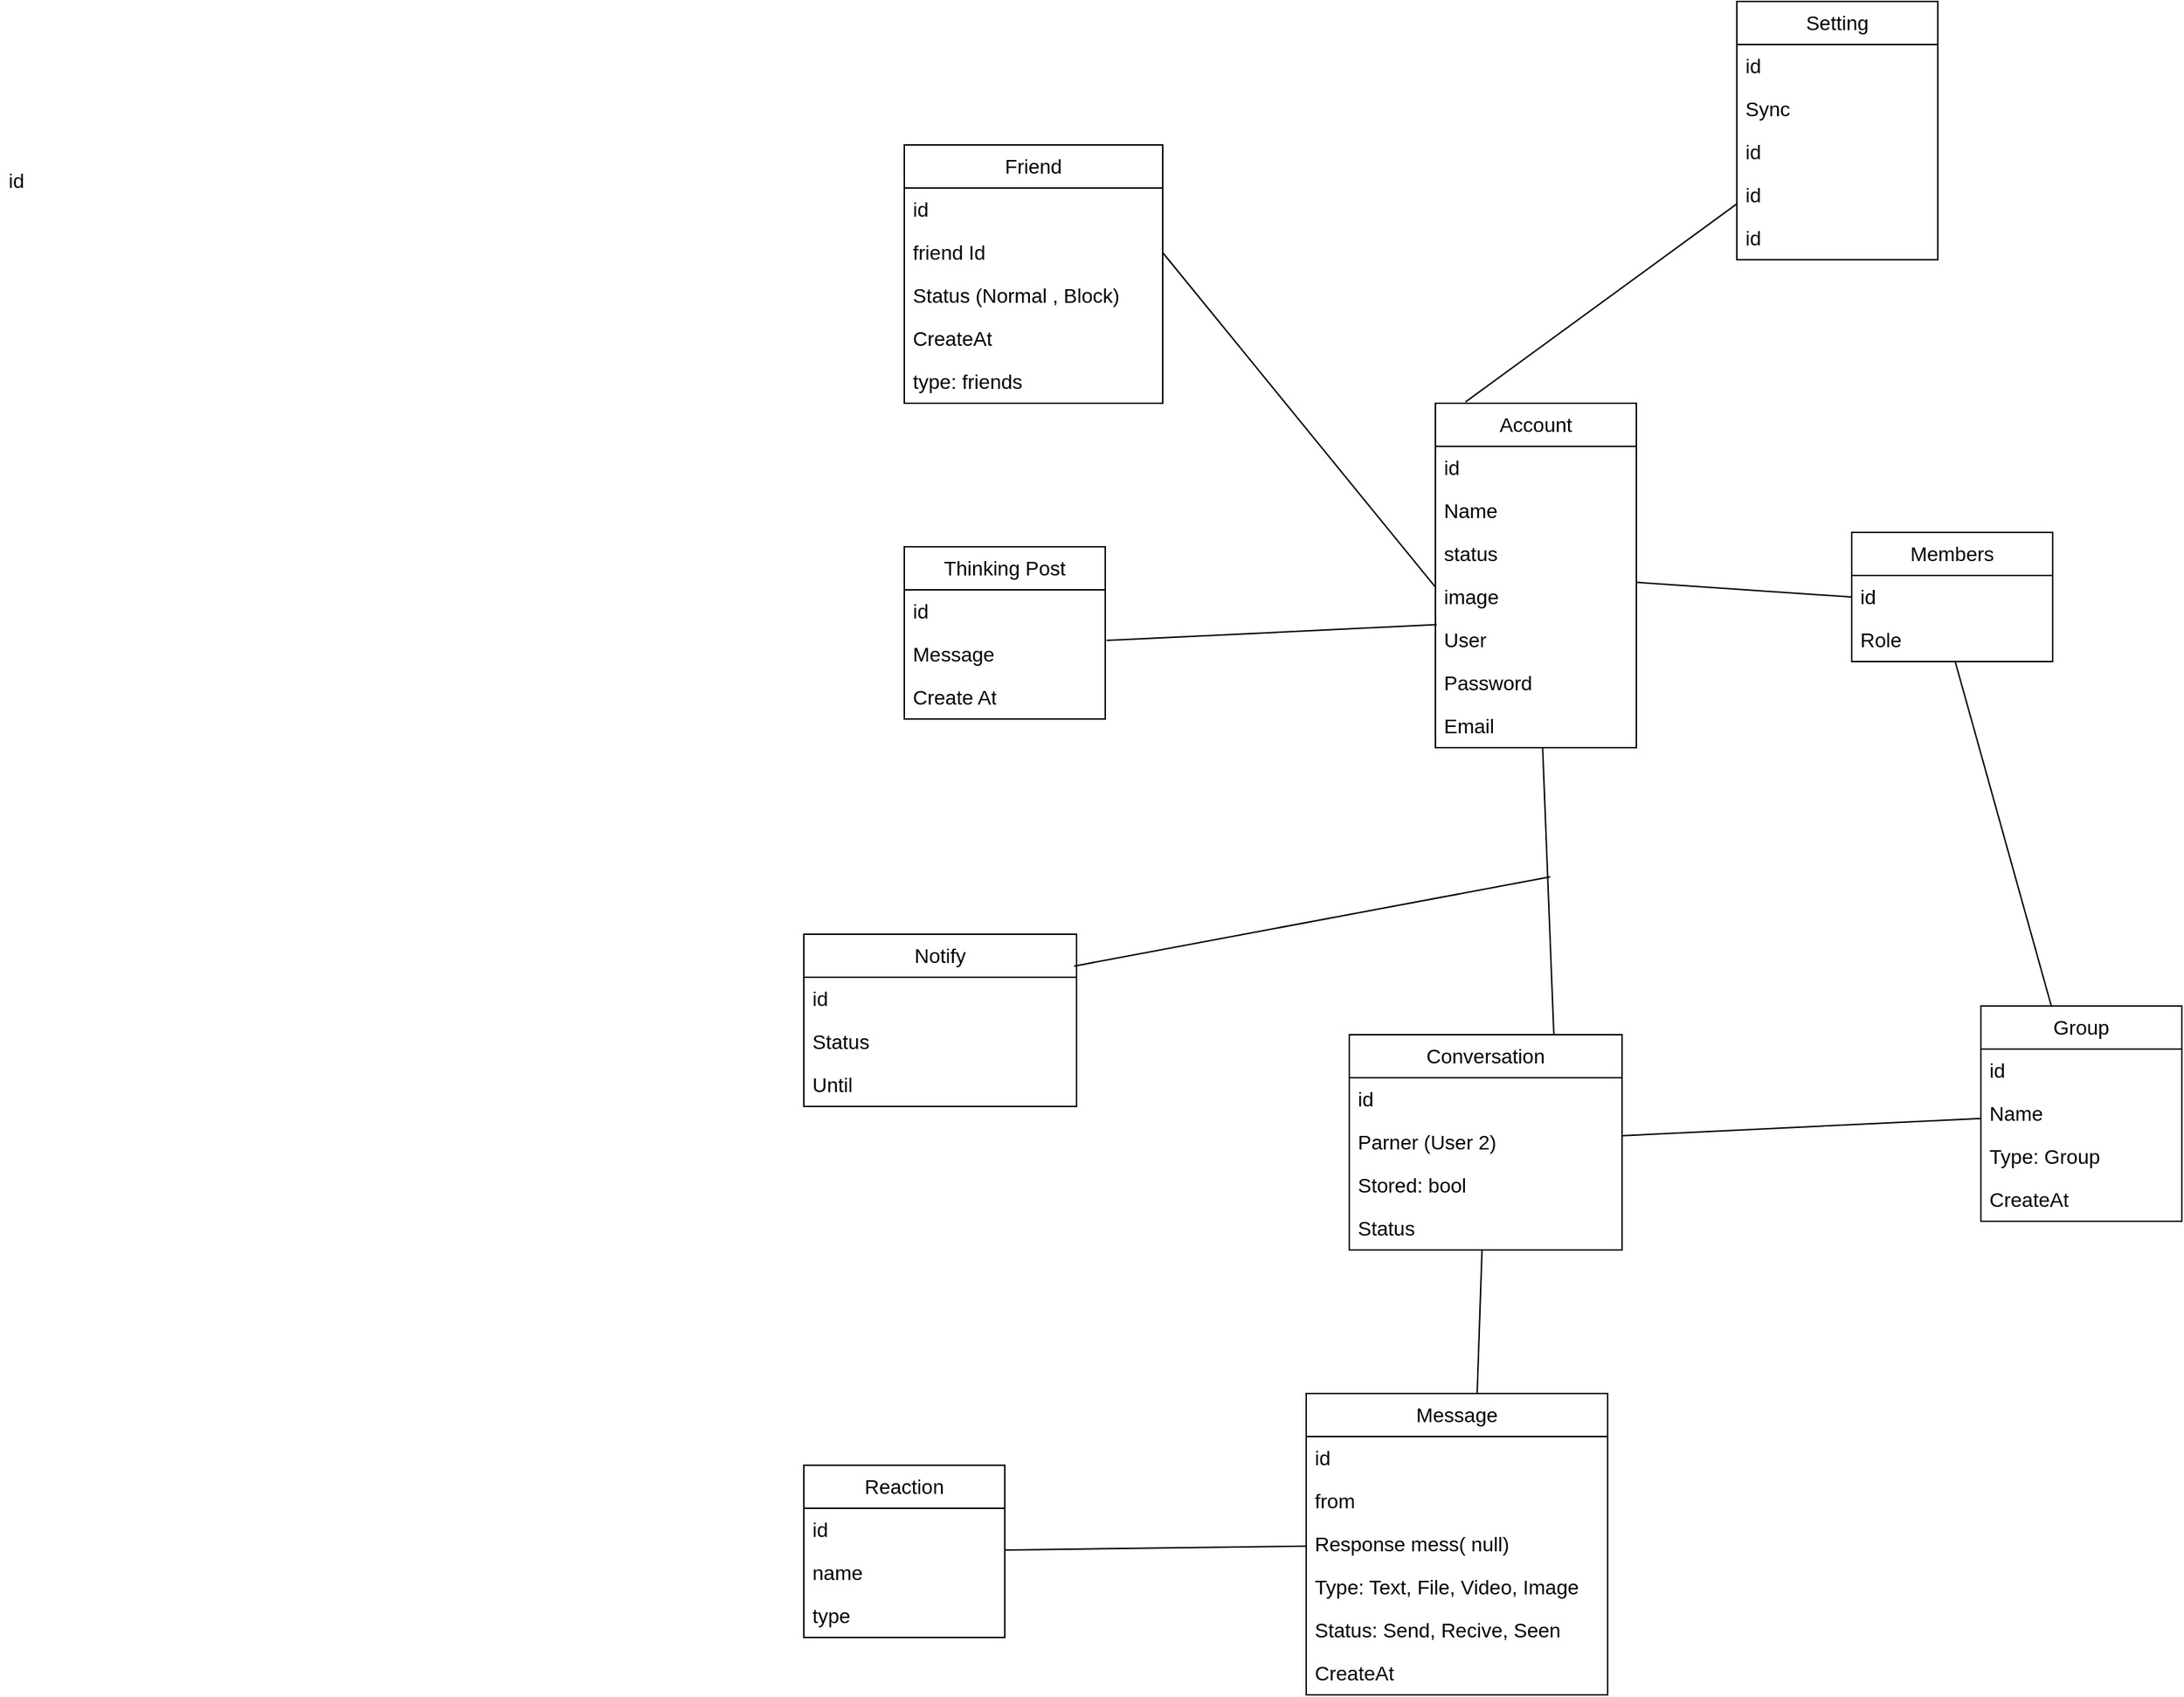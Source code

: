 <mxfile version="22.1.2" type="device">
  <diagram name="Database" id="RuvUTN3hvEDB6UnUGDsv">
    <mxGraphModel dx="5342" dy="1272" grid="1" gridSize="10" guides="1" tooltips="1" connect="1" arrows="1" fold="1" page="1" pageScale="1" pageWidth="3300" pageHeight="4681" math="0" shadow="0">
      <root>
        <mxCell id="0" />
        <mxCell id="1" parent="0" />
        <mxCell id="Nd7j8I0GEhE5ctY-Owcq-1" value="Account" style="swimlane;fontStyle=0;childLayout=stackLayout;horizontal=1;startSize=30;horizontalStack=0;resizeParent=1;resizeParentMax=0;resizeLast=0;collapsible=1;marginBottom=0;whiteSpace=wrap;html=1;fontSize=14;" vertex="1" parent="1">
          <mxGeometry x="880" y="520" width="140" height="240" as="geometry" />
        </mxCell>
        <mxCell id="Nd7j8I0GEhE5ctY-Owcq-2" value="id" style="text;strokeColor=none;fillColor=none;align=left;verticalAlign=middle;spacingLeft=4;spacingRight=4;overflow=hidden;points=[[0,0.5],[1,0.5]];portConstraint=eastwest;rotatable=0;whiteSpace=wrap;html=1;fontSize=14;" vertex="1" parent="Nd7j8I0GEhE5ctY-Owcq-1">
          <mxGeometry y="30" width="140" height="30" as="geometry" />
        </mxCell>
        <mxCell id="Nd7j8I0GEhE5ctY-Owcq-11" value="Name" style="text;strokeColor=none;fillColor=none;align=left;verticalAlign=middle;spacingLeft=4;spacingRight=4;overflow=hidden;points=[[0,0.5],[1,0.5]];portConstraint=eastwest;rotatable=0;whiteSpace=wrap;html=1;fontSize=14;" vertex="1" parent="Nd7j8I0GEhE5ctY-Owcq-1">
          <mxGeometry y="60" width="140" height="30" as="geometry" />
        </mxCell>
        <mxCell id="Nd7j8I0GEhE5ctY-Owcq-12" value="status" style="text;strokeColor=none;fillColor=none;align=left;verticalAlign=middle;spacingLeft=4;spacingRight=4;overflow=hidden;points=[[0,0.5],[1,0.5]];portConstraint=eastwest;rotatable=0;whiteSpace=wrap;html=1;fontSize=14;" vertex="1" parent="Nd7j8I0GEhE5ctY-Owcq-1">
          <mxGeometry y="90" width="140" height="30" as="geometry" />
        </mxCell>
        <mxCell id="Nd7j8I0GEhE5ctY-Owcq-13" value="image" style="text;strokeColor=none;fillColor=none;align=left;verticalAlign=middle;spacingLeft=4;spacingRight=4;overflow=hidden;points=[[0,0.5],[1,0.5]];portConstraint=eastwest;rotatable=0;whiteSpace=wrap;html=1;fontSize=14;" vertex="1" parent="Nd7j8I0GEhE5ctY-Owcq-1">
          <mxGeometry y="120" width="140" height="30" as="geometry" />
        </mxCell>
        <mxCell id="Nd7j8I0GEhE5ctY-Owcq-14" value="User" style="text;strokeColor=none;fillColor=none;align=left;verticalAlign=middle;spacingLeft=4;spacingRight=4;overflow=hidden;points=[[0,0.5],[1,0.5]];portConstraint=eastwest;rotatable=0;whiteSpace=wrap;html=1;fontSize=14;" vertex="1" parent="Nd7j8I0GEhE5ctY-Owcq-1">
          <mxGeometry y="150" width="140" height="30" as="geometry" />
        </mxCell>
        <mxCell id="Nd7j8I0GEhE5ctY-Owcq-15" value="Password" style="text;strokeColor=none;fillColor=none;align=left;verticalAlign=middle;spacingLeft=4;spacingRight=4;overflow=hidden;points=[[0,0.5],[1,0.5]];portConstraint=eastwest;rotatable=0;whiteSpace=wrap;html=1;fontSize=14;" vertex="1" parent="Nd7j8I0GEhE5ctY-Owcq-1">
          <mxGeometry y="180" width="140" height="30" as="geometry" />
        </mxCell>
        <mxCell id="Nd7j8I0GEhE5ctY-Owcq-16" value="Email" style="text;strokeColor=none;fillColor=none;align=left;verticalAlign=middle;spacingLeft=4;spacingRight=4;overflow=hidden;points=[[0,0.5],[1,0.5]];portConstraint=eastwest;rotatable=0;whiteSpace=wrap;html=1;fontSize=14;" vertex="1" parent="Nd7j8I0GEhE5ctY-Owcq-1">
          <mxGeometry y="210" width="140" height="30" as="geometry" />
        </mxCell>
        <mxCell id="Nd7j8I0GEhE5ctY-Owcq-19" value="Group" style="swimlane;fontStyle=0;childLayout=stackLayout;horizontal=1;startSize=30;horizontalStack=0;resizeParent=1;resizeParentMax=0;resizeLast=0;collapsible=1;marginBottom=0;whiteSpace=wrap;html=1;fontSize=14;" vertex="1" parent="1">
          <mxGeometry x="1260" y="940" width="140" height="150" as="geometry" />
        </mxCell>
        <mxCell id="Nd7j8I0GEhE5ctY-Owcq-20" value="id" style="text;strokeColor=none;fillColor=none;align=left;verticalAlign=middle;spacingLeft=4;spacingRight=4;overflow=hidden;points=[[0,0.5],[1,0.5]];portConstraint=eastwest;rotatable=0;whiteSpace=wrap;html=1;fontSize=14;" vertex="1" parent="Nd7j8I0GEhE5ctY-Owcq-19">
          <mxGeometry y="30" width="140" height="30" as="geometry" />
        </mxCell>
        <mxCell id="Nd7j8I0GEhE5ctY-Owcq-21" value="Name" style="text;strokeColor=none;fillColor=none;align=left;verticalAlign=middle;spacingLeft=4;spacingRight=4;overflow=hidden;points=[[0,0.5],[1,0.5]];portConstraint=eastwest;rotatable=0;whiteSpace=wrap;html=1;fontSize=14;" vertex="1" parent="Nd7j8I0GEhE5ctY-Owcq-19">
          <mxGeometry y="60" width="140" height="30" as="geometry" />
        </mxCell>
        <mxCell id="Nd7j8I0GEhE5ctY-Owcq-82" value="Type: Group" style="text;strokeColor=none;fillColor=none;align=left;verticalAlign=middle;spacingLeft=4;spacingRight=4;overflow=hidden;points=[[0,0.5],[1,0.5]];portConstraint=eastwest;rotatable=0;whiteSpace=wrap;html=1;fontSize=14;" vertex="1" parent="Nd7j8I0GEhE5ctY-Owcq-19">
          <mxGeometry y="90" width="140" height="30" as="geometry" />
        </mxCell>
        <mxCell id="Nd7j8I0GEhE5ctY-Owcq-22" value="CreateAt" style="text;strokeColor=none;fillColor=none;align=left;verticalAlign=middle;spacingLeft=4;spacingRight=4;overflow=hidden;points=[[0,0.5],[1,0.5]];portConstraint=eastwest;rotatable=0;whiteSpace=wrap;html=1;fontSize=14;" vertex="1" parent="Nd7j8I0GEhE5ctY-Owcq-19">
          <mxGeometry y="120" width="140" height="30" as="geometry" />
        </mxCell>
        <mxCell id="Nd7j8I0GEhE5ctY-Owcq-25" value="Members" style="swimlane;fontStyle=0;childLayout=stackLayout;horizontal=1;startSize=30;horizontalStack=0;resizeParent=1;resizeParentMax=0;resizeLast=0;collapsible=1;marginBottom=0;whiteSpace=wrap;html=1;fontSize=14;" vertex="1" parent="1">
          <mxGeometry x="1170" y="610" width="140" height="90" as="geometry" />
        </mxCell>
        <mxCell id="Nd7j8I0GEhE5ctY-Owcq-26" value="id" style="text;strokeColor=none;fillColor=none;align=left;verticalAlign=middle;spacingLeft=4;spacingRight=4;overflow=hidden;points=[[0,0.5],[1,0.5]];portConstraint=eastwest;rotatable=0;whiteSpace=wrap;html=1;fontSize=14;" vertex="1" parent="Nd7j8I0GEhE5ctY-Owcq-25">
          <mxGeometry y="30" width="140" height="30" as="geometry" />
        </mxCell>
        <mxCell id="Nd7j8I0GEhE5ctY-Owcq-27" value="Role" style="text;strokeColor=none;fillColor=none;align=left;verticalAlign=middle;spacingLeft=4;spacingRight=4;overflow=hidden;points=[[0,0.5],[1,0.5]];portConstraint=eastwest;rotatable=0;whiteSpace=wrap;html=1;fontSize=14;" vertex="1" parent="Nd7j8I0GEhE5ctY-Owcq-25">
          <mxGeometry y="60" width="140" height="30" as="geometry" />
        </mxCell>
        <mxCell id="Nd7j8I0GEhE5ctY-Owcq-29" value="" style="endArrow=none;html=1;rounded=0;exitX=0.514;exitY=0.984;exitDx=0;exitDy=0;exitPerimeter=0;fontSize=14;" edge="1" parent="1" source="Nd7j8I0GEhE5ctY-Owcq-27" target="Nd7j8I0GEhE5ctY-Owcq-19">
          <mxGeometry width="50" height="50" relative="1" as="geometry">
            <mxPoint x="899.16" y="399.65" as="sourcePoint" />
            <mxPoint x="1110.16" y="334.65" as="targetPoint" />
          </mxGeometry>
        </mxCell>
        <mxCell id="Nd7j8I0GEhE5ctY-Owcq-30" value="" style="endArrow=none;html=1;rounded=0;entryX=0;entryY=0.5;entryDx=0;entryDy=0;fontSize=14;" edge="1" parent="1" source="Nd7j8I0GEhE5ctY-Owcq-1" target="Nd7j8I0GEhE5ctY-Owcq-26">
          <mxGeometry width="50" height="50" relative="1" as="geometry">
            <mxPoint x="982" y="551" as="sourcePoint" />
            <mxPoint x="1140" y="537" as="targetPoint" />
          </mxGeometry>
        </mxCell>
        <mxCell id="Nd7j8I0GEhE5ctY-Owcq-31" value="Message" style="swimlane;fontStyle=0;childLayout=stackLayout;horizontal=1;startSize=30;horizontalStack=0;resizeParent=1;resizeParentMax=0;resizeLast=0;collapsible=1;marginBottom=0;whiteSpace=wrap;html=1;fontSize=14;" vertex="1" parent="1">
          <mxGeometry x="790" y="1210" width="210" height="210" as="geometry" />
        </mxCell>
        <mxCell id="Nd7j8I0GEhE5ctY-Owcq-32" value="id" style="text;strokeColor=none;fillColor=none;align=left;verticalAlign=middle;spacingLeft=4;spacingRight=4;overflow=hidden;points=[[0,0.5],[1,0.5]];portConstraint=eastwest;rotatable=0;whiteSpace=wrap;html=1;fontSize=14;" vertex="1" parent="Nd7j8I0GEhE5ctY-Owcq-31">
          <mxGeometry y="30" width="210" height="30" as="geometry" />
        </mxCell>
        <mxCell id="Nd7j8I0GEhE5ctY-Owcq-33" value="from" style="text;strokeColor=none;fillColor=none;align=left;verticalAlign=middle;spacingLeft=4;spacingRight=4;overflow=hidden;points=[[0,0.5],[1,0.5]];portConstraint=eastwest;rotatable=0;whiteSpace=wrap;html=1;fontSize=14;" vertex="1" parent="Nd7j8I0GEhE5ctY-Owcq-31">
          <mxGeometry y="60" width="210" height="30" as="geometry" />
        </mxCell>
        <mxCell id="Nd7j8I0GEhE5ctY-Owcq-41" value="Response mess( null)" style="text;strokeColor=none;fillColor=none;align=left;verticalAlign=middle;spacingLeft=4;spacingRight=4;overflow=hidden;points=[[0,0.5],[1,0.5]];portConstraint=eastwest;rotatable=0;whiteSpace=wrap;html=1;fontSize=14;" vertex="1" parent="Nd7j8I0GEhE5ctY-Owcq-31">
          <mxGeometry y="90" width="210" height="30" as="geometry" />
        </mxCell>
        <mxCell id="Nd7j8I0GEhE5ctY-Owcq-88" value="Type: Text, File, Video, Image" style="text;strokeColor=none;fillColor=none;align=left;verticalAlign=middle;spacingLeft=4;spacingRight=4;overflow=hidden;points=[[0,0.5],[1,0.5]];portConstraint=eastwest;rotatable=0;whiteSpace=wrap;html=1;fontSize=14;" vertex="1" parent="Nd7j8I0GEhE5ctY-Owcq-31">
          <mxGeometry y="120" width="210" height="30" as="geometry" />
        </mxCell>
        <mxCell id="Nd7j8I0GEhE5ctY-Owcq-87" value="Status: Send, Recive, Seen" style="text;strokeColor=none;fillColor=none;align=left;verticalAlign=middle;spacingLeft=4;spacingRight=4;overflow=hidden;points=[[0,0.5],[1,0.5]];portConstraint=eastwest;rotatable=0;whiteSpace=wrap;html=1;fontSize=14;" vertex="1" parent="Nd7j8I0GEhE5ctY-Owcq-31">
          <mxGeometry y="150" width="210" height="30" as="geometry" />
        </mxCell>
        <mxCell id="Nd7j8I0GEhE5ctY-Owcq-36" value="CreateAt" style="text;strokeColor=none;fillColor=none;align=left;verticalAlign=middle;spacingLeft=4;spacingRight=4;overflow=hidden;points=[[0,0.5],[1,0.5]];portConstraint=eastwest;rotatable=0;whiteSpace=wrap;html=1;fontSize=14;" vertex="1" parent="Nd7j8I0GEhE5ctY-Owcq-31">
          <mxGeometry y="180" width="210" height="30" as="geometry" />
        </mxCell>
        <mxCell id="Nd7j8I0GEhE5ctY-Owcq-39" value="" style="endArrow=none;html=1;rounded=0;entryX=0.75;entryY=0;entryDx=0;entryDy=0;fontSize=14;" edge="1" parent="1" source="Nd7j8I0GEhE5ctY-Owcq-1" target="Nd7j8I0GEhE5ctY-Owcq-76">
          <mxGeometry width="50" height="50" relative="1" as="geometry">
            <mxPoint x="827" y="410" as="sourcePoint" />
            <mxPoint x="823" y="642" as="targetPoint" />
          </mxGeometry>
        </mxCell>
        <mxCell id="Nd7j8I0GEhE5ctY-Owcq-40" value="" style="endArrow=none;html=1;rounded=0;fontSize=14;" edge="1" parent="1" source="Nd7j8I0GEhE5ctY-Owcq-76" target="Nd7j8I0GEhE5ctY-Owcq-19">
          <mxGeometry width="50" height="50" relative="1" as="geometry">
            <mxPoint x="902" y="651" as="sourcePoint" />
            <mxPoint x="1080" y="729" as="targetPoint" />
          </mxGeometry>
        </mxCell>
        <mxCell id="Nd7j8I0GEhE5ctY-Owcq-42" value="Reaction" style="swimlane;fontStyle=0;childLayout=stackLayout;horizontal=1;startSize=30;horizontalStack=0;resizeParent=1;resizeParentMax=0;resizeLast=0;collapsible=1;marginBottom=0;whiteSpace=wrap;html=1;fontSize=14;" vertex="1" parent="1">
          <mxGeometry x="440" y="1260" width="140" height="120" as="geometry" />
        </mxCell>
        <mxCell id="Nd7j8I0GEhE5ctY-Owcq-43" value="id" style="text;strokeColor=none;fillColor=none;align=left;verticalAlign=middle;spacingLeft=4;spacingRight=4;overflow=hidden;points=[[0,0.5],[1,0.5]];portConstraint=eastwest;rotatable=0;whiteSpace=wrap;html=1;fontSize=14;" vertex="1" parent="Nd7j8I0GEhE5ctY-Owcq-42">
          <mxGeometry y="30" width="140" height="30" as="geometry" />
        </mxCell>
        <mxCell id="Nd7j8I0GEhE5ctY-Owcq-44" value="name" style="text;strokeColor=none;fillColor=none;align=left;verticalAlign=middle;spacingLeft=4;spacingRight=4;overflow=hidden;points=[[0,0.5],[1,0.5]];portConstraint=eastwest;rotatable=0;whiteSpace=wrap;html=1;fontSize=14;" vertex="1" parent="Nd7j8I0GEhE5ctY-Owcq-42">
          <mxGeometry y="60" width="140" height="30" as="geometry" />
        </mxCell>
        <mxCell id="Nd7j8I0GEhE5ctY-Owcq-49" value="type" style="text;strokeColor=none;fillColor=none;align=left;verticalAlign=middle;spacingLeft=4;spacingRight=4;overflow=hidden;points=[[0,0.5],[1,0.5]];portConstraint=eastwest;rotatable=0;whiteSpace=wrap;html=1;fontSize=14;" vertex="1" parent="Nd7j8I0GEhE5ctY-Owcq-42">
          <mxGeometry y="90" width="140" height="30" as="geometry" />
        </mxCell>
        <mxCell id="Nd7j8I0GEhE5ctY-Owcq-50" value="" style="endArrow=none;html=1;rounded=0;fontSize=14;" edge="1" parent="1" source="Nd7j8I0GEhE5ctY-Owcq-31" target="Nd7j8I0GEhE5ctY-Owcq-42">
          <mxGeometry width="50" height="50" relative="1" as="geometry">
            <mxPoint x="1090" y="640" as="sourcePoint" />
            <mxPoint x="1110" y="408" as="targetPoint" />
          </mxGeometry>
        </mxCell>
        <mxCell id="Nd7j8I0GEhE5ctY-Owcq-52" value="Setting" style="swimlane;fontStyle=0;childLayout=stackLayout;horizontal=1;startSize=30;horizontalStack=0;resizeParent=1;resizeParentMax=0;resizeLast=0;collapsible=1;marginBottom=0;whiteSpace=wrap;html=1;fontSize=14;" vertex="1" parent="1">
          <mxGeometry x="1090" y="240" width="140" height="180" as="geometry">
            <mxRectangle x="350" y="320" width="250" height="140" as="alternateBounds" />
          </mxGeometry>
        </mxCell>
        <mxCell id="Nd7j8I0GEhE5ctY-Owcq-53" value="id" style="text;strokeColor=none;fillColor=none;align=left;verticalAlign=middle;spacingLeft=4;spacingRight=4;overflow=hidden;points=[[0,0.5],[1,0.5]];portConstraint=eastwest;rotatable=0;whiteSpace=wrap;html=1;fontSize=14;" vertex="1" parent="Nd7j8I0GEhE5ctY-Owcq-52">
          <mxGeometry y="30" width="140" height="30" as="geometry" />
        </mxCell>
        <mxCell id="Nd7j8I0GEhE5ctY-Owcq-61" value="Sync" style="text;strokeColor=none;fillColor=none;align=left;verticalAlign=middle;spacingLeft=4;spacingRight=4;overflow=hidden;points=[[0,0.5],[1,0.5]];portConstraint=eastwest;rotatable=0;whiteSpace=wrap;html=1;fontSize=14;" vertex="1" parent="Nd7j8I0GEhE5ctY-Owcq-52">
          <mxGeometry y="60" width="140" height="30" as="geometry" />
        </mxCell>
        <mxCell id="Nd7j8I0GEhE5ctY-Owcq-62" value="id" style="text;strokeColor=none;fillColor=none;align=left;verticalAlign=middle;spacingLeft=4;spacingRight=4;overflow=hidden;points=[[0,0.5],[1,0.5]];portConstraint=eastwest;rotatable=0;whiteSpace=wrap;html=1;fontSize=14;" vertex="1" parent="Nd7j8I0GEhE5ctY-Owcq-52">
          <mxGeometry y="90" width="140" height="30" as="geometry" />
        </mxCell>
        <mxCell id="Nd7j8I0GEhE5ctY-Owcq-63" value="id" style="text;strokeColor=none;fillColor=none;align=left;verticalAlign=middle;spacingLeft=4;spacingRight=4;overflow=hidden;points=[[0,0.5],[1,0.5]];portConstraint=eastwest;rotatable=0;whiteSpace=wrap;html=1;fontSize=14;" vertex="1" parent="Nd7j8I0GEhE5ctY-Owcq-52">
          <mxGeometry y="120" width="140" height="30" as="geometry" />
        </mxCell>
        <mxCell id="Nd7j8I0GEhE5ctY-Owcq-64" value="id" style="text;strokeColor=none;fillColor=none;align=left;verticalAlign=middle;spacingLeft=4;spacingRight=4;overflow=hidden;points=[[0,0.5],[1,0.5]];portConstraint=eastwest;rotatable=0;whiteSpace=wrap;html=1;fontSize=14;" vertex="1" parent="Nd7j8I0GEhE5ctY-Owcq-52">
          <mxGeometry y="150" width="140" height="30" as="geometry" />
        </mxCell>
        <mxCell id="Nd7j8I0GEhE5ctY-Owcq-60" value="" style="endArrow=none;html=1;rounded=0;exitX=0.15;exitY=-0.004;exitDx=0;exitDy=0;exitPerimeter=0;fontSize=14;" edge="1" parent="1" source="Nd7j8I0GEhE5ctY-Owcq-1" target="Nd7j8I0GEhE5ctY-Owcq-52">
          <mxGeometry width="50" height="50" relative="1" as="geometry">
            <mxPoint x="1100" y="650" as="sourcePoint" />
            <mxPoint x="1171" y="377" as="targetPoint" />
          </mxGeometry>
        </mxCell>
        <mxCell id="Nd7j8I0GEhE5ctY-Owcq-65" value="id" style="text;strokeColor=none;fillColor=none;align=left;verticalAlign=middle;spacingLeft=4;spacingRight=4;overflow=hidden;points=[[0,0.5],[1,0.5]];portConstraint=eastwest;rotatable=0;whiteSpace=wrap;html=1;fontSize=14;" vertex="1" parent="1">
          <mxGeometry x="-120" y="350" width="140" height="30" as="geometry" />
        </mxCell>
        <mxCell id="Nd7j8I0GEhE5ctY-Owcq-66" value="Friend" style="swimlane;fontStyle=0;childLayout=stackLayout;horizontal=1;startSize=30;horizontalStack=0;resizeParent=1;resizeParentMax=0;resizeLast=0;collapsible=1;marginBottom=0;whiteSpace=wrap;html=1;fontSize=14;" vertex="1" parent="1">
          <mxGeometry x="510" y="340" width="180" height="180" as="geometry" />
        </mxCell>
        <mxCell id="Nd7j8I0GEhE5ctY-Owcq-67" value="id" style="text;strokeColor=none;fillColor=none;align=left;verticalAlign=middle;spacingLeft=4;spacingRight=4;overflow=hidden;points=[[0,0.5],[1,0.5]];portConstraint=eastwest;rotatable=0;whiteSpace=wrap;html=1;fontSize=14;" vertex="1" parent="Nd7j8I0GEhE5ctY-Owcq-66">
          <mxGeometry y="30" width="180" height="30" as="geometry" />
        </mxCell>
        <mxCell id="Nd7j8I0GEhE5ctY-Owcq-68" value="friend Id" style="text;strokeColor=none;fillColor=none;align=left;verticalAlign=middle;spacingLeft=4;spacingRight=4;overflow=hidden;points=[[0,0.5],[1,0.5]];portConstraint=eastwest;rotatable=0;whiteSpace=wrap;html=1;fontSize=14;" vertex="1" parent="Nd7j8I0GEhE5ctY-Owcq-66">
          <mxGeometry y="60" width="180" height="30" as="geometry" />
        </mxCell>
        <mxCell id="Nd7j8I0GEhE5ctY-Owcq-73" value="Status (Normal , Block)" style="text;strokeColor=none;fillColor=none;align=left;verticalAlign=middle;spacingLeft=4;spacingRight=4;overflow=hidden;points=[[0,0.5],[1,0.5]];portConstraint=eastwest;rotatable=0;whiteSpace=wrap;html=1;fontSize=14;" vertex="1" parent="Nd7j8I0GEhE5ctY-Owcq-66">
          <mxGeometry y="90" width="180" height="30" as="geometry" />
        </mxCell>
        <mxCell id="Nd7j8I0GEhE5ctY-Owcq-74" value="CreateAt" style="text;strokeColor=none;fillColor=none;align=left;verticalAlign=middle;spacingLeft=4;spacingRight=4;overflow=hidden;points=[[0,0.5],[1,0.5]];portConstraint=eastwest;rotatable=0;whiteSpace=wrap;html=1;fontSize=14;" vertex="1" parent="Nd7j8I0GEhE5ctY-Owcq-66">
          <mxGeometry y="120" width="180" height="30" as="geometry" />
        </mxCell>
        <mxCell id="Nd7j8I0GEhE5ctY-Owcq-81" value="type: friends" style="text;strokeColor=none;fillColor=none;align=left;verticalAlign=middle;spacingLeft=4;spacingRight=4;overflow=hidden;points=[[0,0.5],[1,0.5]];portConstraint=eastwest;rotatable=0;whiteSpace=wrap;html=1;fontSize=14;" vertex="1" parent="Nd7j8I0GEhE5ctY-Owcq-66">
          <mxGeometry y="150" width="180" height="30" as="geometry" />
        </mxCell>
        <mxCell id="Nd7j8I0GEhE5ctY-Owcq-75" value="" style="endArrow=none;html=1;rounded=0;entryX=1;entryY=0.5;entryDx=0;entryDy=0;exitX=-0.001;exitY=0.265;exitDx=0;exitDy=0;exitPerimeter=0;fontSize=14;" edge="1" parent="1" source="Nd7j8I0GEhE5ctY-Owcq-13" target="Nd7j8I0GEhE5ctY-Owcq-68">
          <mxGeometry width="50" height="50" relative="1" as="geometry">
            <mxPoint x="843" y="830" as="sourcePoint" />
            <mxPoint x="823" y="982" as="targetPoint" />
          </mxGeometry>
        </mxCell>
        <mxCell id="Nd7j8I0GEhE5ctY-Owcq-76" value="Conversation" style="swimlane;fontStyle=0;childLayout=stackLayout;horizontal=1;startSize=30;horizontalStack=0;resizeParent=1;resizeParentMax=0;resizeLast=0;collapsible=1;marginBottom=0;whiteSpace=wrap;html=1;fontSize=14;" vertex="1" parent="1">
          <mxGeometry x="820" y="960" width="190" height="150" as="geometry" />
        </mxCell>
        <mxCell id="Nd7j8I0GEhE5ctY-Owcq-77" value="id" style="text;strokeColor=none;fillColor=none;align=left;verticalAlign=middle;spacingLeft=4;spacingRight=4;overflow=hidden;points=[[0,0.5],[1,0.5]];portConstraint=eastwest;rotatable=0;whiteSpace=wrap;html=1;fontSize=14;" vertex="1" parent="Nd7j8I0GEhE5ctY-Owcq-76">
          <mxGeometry y="30" width="190" height="30" as="geometry" />
        </mxCell>
        <mxCell id="Nd7j8I0GEhE5ctY-Owcq-79" value="Parner (User 2)" style="text;strokeColor=none;fillColor=none;align=left;verticalAlign=middle;spacingLeft=4;spacingRight=4;overflow=hidden;points=[[0,0.5],[1,0.5]];portConstraint=eastwest;rotatable=0;whiteSpace=wrap;html=1;fontSize=14;" vertex="1" parent="Nd7j8I0GEhE5ctY-Owcq-76">
          <mxGeometry y="60" width="190" height="30" as="geometry" />
        </mxCell>
        <mxCell id="Nd7j8I0GEhE5ctY-Owcq-84" value="Stored: bool" style="text;strokeColor=none;fillColor=none;align=left;verticalAlign=middle;spacingLeft=4;spacingRight=4;overflow=hidden;points=[[0,0.5],[1,0.5]];portConstraint=eastwest;rotatable=0;whiteSpace=wrap;html=1;fontSize=14;" vertex="1" parent="Nd7j8I0GEhE5ctY-Owcq-76">
          <mxGeometry y="90" width="190" height="30" as="geometry" />
        </mxCell>
        <mxCell id="Nd7j8I0GEhE5ctY-Owcq-85" value="Status" style="text;strokeColor=none;fillColor=none;align=left;verticalAlign=middle;spacingLeft=4;spacingRight=4;overflow=hidden;points=[[0,0.5],[1,0.5]];portConstraint=eastwest;rotatable=0;whiteSpace=wrap;html=1;fontSize=14;" vertex="1" parent="Nd7j8I0GEhE5ctY-Owcq-76">
          <mxGeometry y="120" width="190" height="30" as="geometry" />
        </mxCell>
        <mxCell id="Nd7j8I0GEhE5ctY-Owcq-83" value="" style="endArrow=none;html=1;rounded=0;entryX=0.567;entryY=0;entryDx=0;entryDy=0;entryPerimeter=0;fontSize=14;" edge="1" parent="1" source="Nd7j8I0GEhE5ctY-Owcq-76" target="Nd7j8I0GEhE5ctY-Owcq-31">
          <mxGeometry width="50" height="50" relative="1" as="geometry">
            <mxPoint x="890" y="729" as="sourcePoint" />
            <mxPoint x="755" y="880" as="targetPoint" />
          </mxGeometry>
        </mxCell>
        <mxCell id="Nd7j8I0GEhE5ctY-Owcq-89" value="Notify" style="swimlane;fontStyle=0;childLayout=stackLayout;horizontal=1;startSize=30;horizontalStack=0;resizeParent=1;resizeParentMax=0;resizeLast=0;collapsible=1;marginBottom=0;whiteSpace=wrap;html=1;fontSize=14;" vertex="1" parent="1">
          <mxGeometry x="440" y="890" width="190" height="120" as="geometry" />
        </mxCell>
        <mxCell id="Nd7j8I0GEhE5ctY-Owcq-90" value="id" style="text;strokeColor=none;fillColor=none;align=left;verticalAlign=middle;spacingLeft=4;spacingRight=4;overflow=hidden;points=[[0,0.5],[1,0.5]];portConstraint=eastwest;rotatable=0;whiteSpace=wrap;html=1;fontSize=14;" vertex="1" parent="Nd7j8I0GEhE5ctY-Owcq-89">
          <mxGeometry y="30" width="190" height="30" as="geometry" />
        </mxCell>
        <mxCell id="Nd7j8I0GEhE5ctY-Owcq-93" value="Status" style="text;strokeColor=none;fillColor=none;align=left;verticalAlign=middle;spacingLeft=4;spacingRight=4;overflow=hidden;points=[[0,0.5],[1,0.5]];portConstraint=eastwest;rotatable=0;whiteSpace=wrap;html=1;fontSize=14;" vertex="1" parent="Nd7j8I0GEhE5ctY-Owcq-89">
          <mxGeometry y="60" width="190" height="30" as="geometry" />
        </mxCell>
        <mxCell id="Nd7j8I0GEhE5ctY-Owcq-95" value="Until" style="text;strokeColor=none;fillColor=none;align=left;verticalAlign=middle;spacingLeft=4;spacingRight=4;overflow=hidden;points=[[0,0.5],[1,0.5]];portConstraint=eastwest;rotatable=0;whiteSpace=wrap;html=1;fontSize=14;" vertex="1" parent="Nd7j8I0GEhE5ctY-Owcq-89">
          <mxGeometry y="90" width="190" height="30" as="geometry" />
        </mxCell>
        <mxCell id="Nd7j8I0GEhE5ctY-Owcq-94" value="" style="endArrow=none;html=1;rounded=0;entryX=0.991;entryY=0.185;entryDx=0;entryDy=0;fontSize=14;entryPerimeter=0;" edge="1" parent="1" target="Nd7j8I0GEhE5ctY-Owcq-89">
          <mxGeometry width="50" height="50" relative="1" as="geometry">
            <mxPoint x="960" y="850" as="sourcePoint" />
            <mxPoint x="675" y="975" as="targetPoint" />
          </mxGeometry>
        </mxCell>
        <mxCell id="Nd7j8I0GEhE5ctY-Owcq-96" value="Thinking Post" style="swimlane;fontStyle=0;childLayout=stackLayout;horizontal=1;startSize=30;horizontalStack=0;resizeParent=1;resizeParentMax=0;resizeLast=0;collapsible=1;marginBottom=0;whiteSpace=wrap;html=1;fontSize=14;" vertex="1" parent="1">
          <mxGeometry x="510" y="620" width="140" height="120" as="geometry" />
        </mxCell>
        <mxCell id="Nd7j8I0GEhE5ctY-Owcq-97" value="id" style="text;strokeColor=none;fillColor=none;align=left;verticalAlign=middle;spacingLeft=4;spacingRight=4;overflow=hidden;points=[[0,0.5],[1,0.5]];portConstraint=eastwest;rotatable=0;whiteSpace=wrap;html=1;fontSize=14;" vertex="1" parent="Nd7j8I0GEhE5ctY-Owcq-96">
          <mxGeometry y="30" width="140" height="30" as="geometry" />
        </mxCell>
        <mxCell id="Nd7j8I0GEhE5ctY-Owcq-98" value="Message" style="text;strokeColor=none;fillColor=none;align=left;verticalAlign=middle;spacingLeft=4;spacingRight=4;overflow=hidden;points=[[0,0.5],[1,0.5]];portConstraint=eastwest;rotatable=0;whiteSpace=wrap;html=1;fontSize=14;" vertex="1" parent="Nd7j8I0GEhE5ctY-Owcq-96">
          <mxGeometry y="60" width="140" height="30" as="geometry" />
        </mxCell>
        <mxCell id="Nd7j8I0GEhE5ctY-Owcq-103" value="Create At" style="text;strokeColor=none;fillColor=none;align=left;verticalAlign=middle;spacingLeft=4;spacingRight=4;overflow=hidden;points=[[0,0.5],[1,0.5]];portConstraint=eastwest;rotatable=0;whiteSpace=wrap;html=1;fontSize=14;" vertex="1" parent="Nd7j8I0GEhE5ctY-Owcq-96">
          <mxGeometry y="90" width="140" height="30" as="geometry" />
        </mxCell>
        <mxCell id="Nd7j8I0GEhE5ctY-Owcq-104" value="" style="endArrow=none;html=1;rounded=0;entryX=0.006;entryY=0.142;entryDx=0;entryDy=0;fontSize=14;exitX=1.006;exitY=0.177;exitDx=0;exitDy=0;exitPerimeter=0;entryPerimeter=0;" edge="1" parent="1" source="Nd7j8I0GEhE5ctY-Owcq-98" target="Nd7j8I0GEhE5ctY-Owcq-14">
          <mxGeometry width="50" height="50" relative="1" as="geometry">
            <mxPoint x="1030" y="655" as="sourcePoint" />
            <mxPoint x="1180" y="665" as="targetPoint" />
          </mxGeometry>
        </mxCell>
      </root>
    </mxGraphModel>
  </diagram>
</mxfile>
